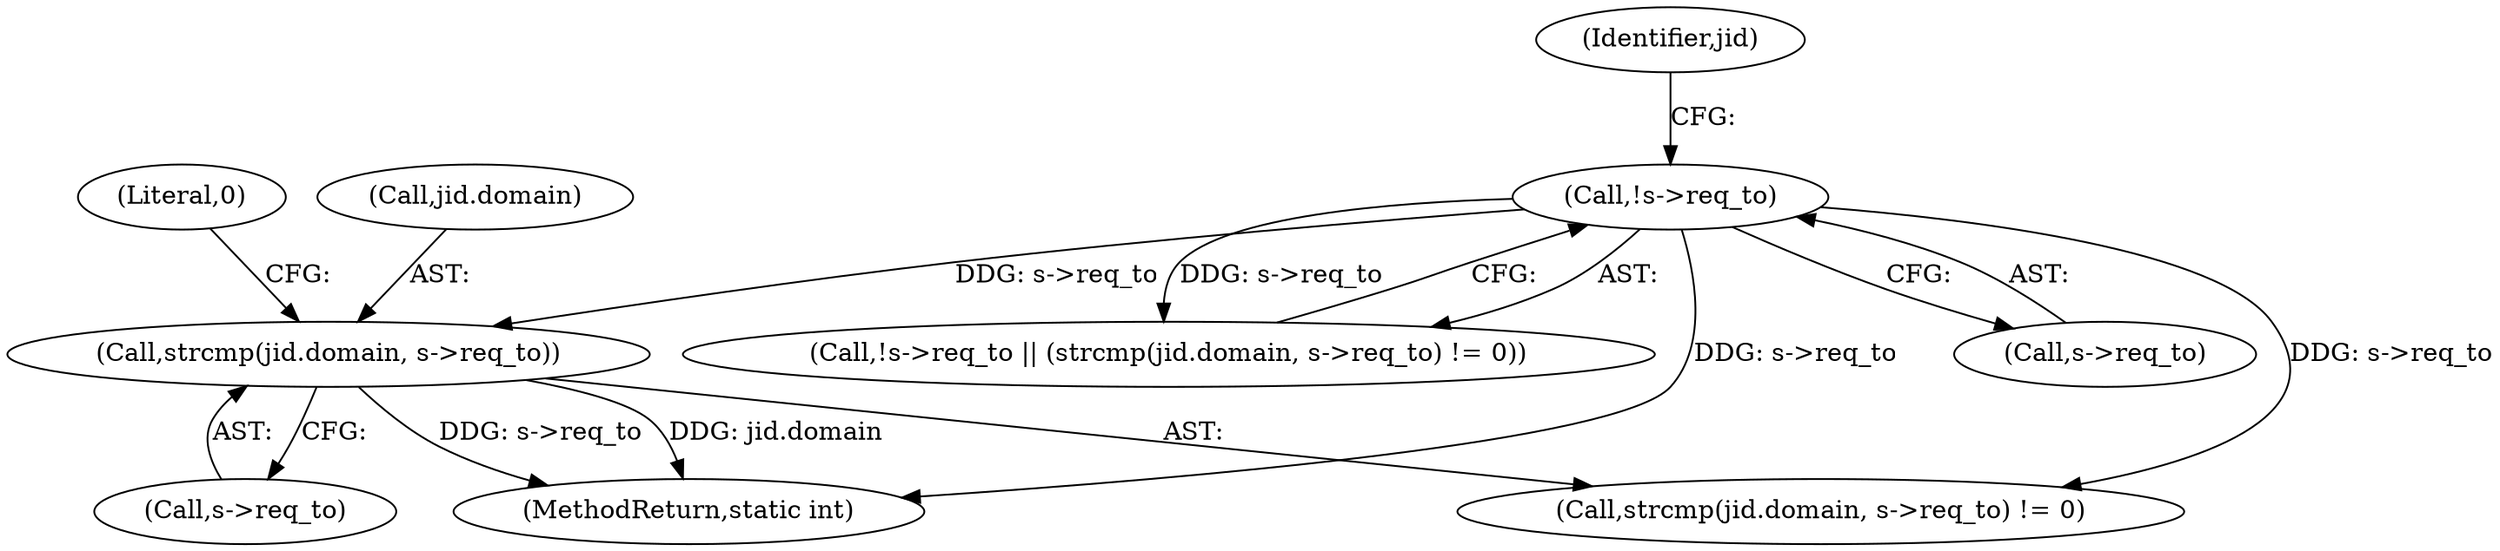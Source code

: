 digraph "0_jabberd2_8416ae54ecefa670534f27a31db71d048b9c7f16@API" {
"1000473" [label="(Call,strcmp(jid.domain, s->req_to))"];
"1000468" [label="(Call,!s->req_to)"];
"1000477" [label="(Call,s->req_to)"];
"1000473" [label="(Call,strcmp(jid.domain, s->req_to))"];
"1000472" [label="(Call,strcmp(jid.domain, s->req_to) != 0)"];
"1000467" [label="(Call,!s->req_to || (strcmp(jid.domain, s->req_to) != 0))"];
"1000474" [label="(Call,jid.domain)"];
"1000468" [label="(Call,!s->req_to)"];
"1000475" [label="(Identifier,jid)"];
"1000480" [label="(Literal,0)"];
"1000766" [label="(MethodReturn,static int)"];
"1000469" [label="(Call,s->req_to)"];
"1000473" -> "1000472"  [label="AST: "];
"1000473" -> "1000477"  [label="CFG: "];
"1000474" -> "1000473"  [label="AST: "];
"1000477" -> "1000473"  [label="AST: "];
"1000480" -> "1000473"  [label="CFG: "];
"1000473" -> "1000766"  [label="DDG: jid.domain"];
"1000473" -> "1000766"  [label="DDG: s->req_to"];
"1000468" -> "1000473"  [label="DDG: s->req_to"];
"1000468" -> "1000467"  [label="AST: "];
"1000468" -> "1000469"  [label="CFG: "];
"1000469" -> "1000468"  [label="AST: "];
"1000475" -> "1000468"  [label="CFG: "];
"1000467" -> "1000468"  [label="CFG: "];
"1000468" -> "1000766"  [label="DDG: s->req_to"];
"1000468" -> "1000467"  [label="DDG: s->req_to"];
"1000468" -> "1000472"  [label="DDG: s->req_to"];
}
